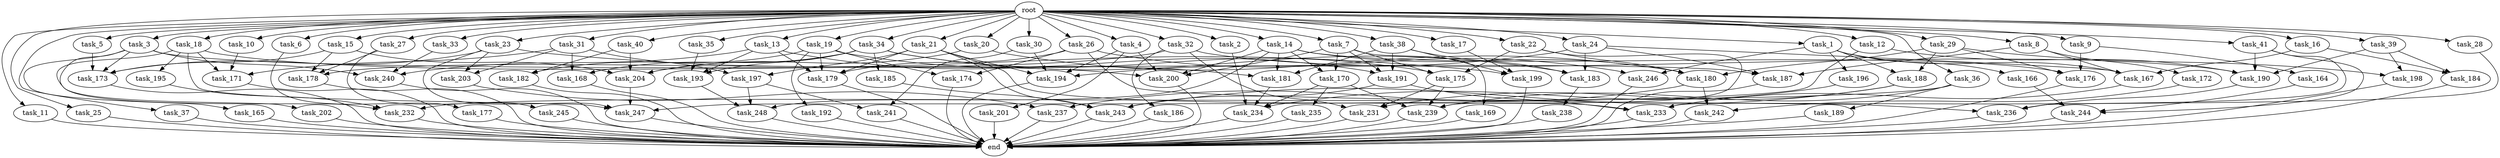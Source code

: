 digraph G {
  root [size="0.000000"];
  task_1 [size="1.024000"];
  task_2 [size="1.024000"];
  task_3 [size="1.024000"];
  task_4 [size="1.024000"];
  task_5 [size="1.024000"];
  task_6 [size="1.024000"];
  task_7 [size="1.024000"];
  task_8 [size="1.024000"];
  task_9 [size="1.024000"];
  task_10 [size="1.024000"];
  task_11 [size="1.024000"];
  task_12 [size="1.024000"];
  task_13 [size="1.024000"];
  task_14 [size="1.024000"];
  task_15 [size="1.024000"];
  task_16 [size="1.024000"];
  task_17 [size="1.024000"];
  task_18 [size="1.024000"];
  task_19 [size="1.024000"];
  task_20 [size="1.024000"];
  task_21 [size="1.024000"];
  task_22 [size="1.024000"];
  task_23 [size="1.024000"];
  task_24 [size="1.024000"];
  task_25 [size="1.024000"];
  task_26 [size="1.024000"];
  task_27 [size="1.024000"];
  task_28 [size="1.024000"];
  task_29 [size="1.024000"];
  task_30 [size="1.024000"];
  task_31 [size="1.024000"];
  task_32 [size="1.024000"];
  task_33 [size="1.024000"];
  task_34 [size="1.024000"];
  task_35 [size="1.024000"];
  task_36 [size="1.024000"];
  task_37 [size="1.024000"];
  task_38 [size="1.024000"];
  task_39 [size="1.024000"];
  task_40 [size="1.024000"];
  task_41 [size="1.024000"];
  task_164 [size="214748364.800000"];
  task_165 [size="858993459.200000"];
  task_166 [size="695784701.952000"];
  task_167 [size="1047972020.224000"];
  task_168 [size="429496729.600000"];
  task_169 [size="858993459.200000"];
  task_170 [size="893353197.568000"];
  task_171 [size="1108101562.368000"];
  task_172 [size="77309411.328000"];
  task_173 [size="1451698946.048000"];
  task_174 [size="111669149.696000"];
  task_175 [size="1108101562.368000"];
  task_176 [size="283467841.536000"];
  task_177 [size="858993459.200000"];
  task_178 [size="1039382085.632000"];
  task_179 [size="841813590.016000"];
  task_180 [size="962072674.304000"];
  task_181 [size="146028888.064000"];
  task_182 [size="730144440.320000"];
  task_183 [size="429496729.600000"];
  task_184 [size="558345748.480000"];
  task_185 [size="214748364.800000"];
  task_186 [size="309237645.312000"];
  task_187 [size="1073741824.000000"];
  task_188 [size="730144440.320000"];
  task_189 [size="420906795.008000"];
  task_190 [size="1494648619.008000"];
  task_191 [size="970662608.896000"];
  task_192 [size="34359738.368000"];
  task_193 [size="463856467.968000"];
  task_194 [size="1675037245.440000"];
  task_195 [size="858993459.200000"];
  task_196 [size="695784701.952000"];
  task_197 [size="910533066.752000"];
  task_198 [size="455266533.376000"];
  task_199 [size="1194000908.288000"];
  task_200 [size="2173253451.776000"];
  task_201 [size="420906795.008000"];
  task_202 [size="858993459.200000"];
  task_203 [size="635655159.808000"];
  task_204 [size="1803886264.320000"];
  task_231 [size="420906795.008000"];
  task_232 [size="2138893713.408000"];
  task_233 [size="2654289788.928000"];
  task_234 [size="979252543.488000"];
  task_235 [size="695784701.952000"];
  task_236 [size="532575944.704000"];
  task_237 [size="1116691496.960000"];
  task_238 [size="549755813.888000"];
  task_239 [size="1228360646.656000"];
  task_240 [size="1443109011.456000"];
  task_241 [size="841813590.016000"];
  task_242 [size="773094113.280000"];
  task_243 [size="2010044694.528000"];
  task_244 [size="1443109011.456000"];
  task_245 [size="695784701.952000"];
  task_246 [size="773094113.280000"];
  task_247 [size="2353642078.208000"];
  task_248 [size="1005022347.264000"];
  end [size="0.000000"];

  root -> task_1 [size="1.000000"];
  root -> task_2 [size="1.000000"];
  root -> task_3 [size="1.000000"];
  root -> task_4 [size="1.000000"];
  root -> task_5 [size="1.000000"];
  root -> task_6 [size="1.000000"];
  root -> task_7 [size="1.000000"];
  root -> task_8 [size="1.000000"];
  root -> task_9 [size="1.000000"];
  root -> task_10 [size="1.000000"];
  root -> task_11 [size="1.000000"];
  root -> task_12 [size="1.000000"];
  root -> task_13 [size="1.000000"];
  root -> task_14 [size="1.000000"];
  root -> task_15 [size="1.000000"];
  root -> task_16 [size="1.000000"];
  root -> task_17 [size="1.000000"];
  root -> task_18 [size="1.000000"];
  root -> task_19 [size="1.000000"];
  root -> task_20 [size="1.000000"];
  root -> task_21 [size="1.000000"];
  root -> task_22 [size="1.000000"];
  root -> task_23 [size="1.000000"];
  root -> task_24 [size="1.000000"];
  root -> task_25 [size="1.000000"];
  root -> task_26 [size="1.000000"];
  root -> task_27 [size="1.000000"];
  root -> task_28 [size="1.000000"];
  root -> task_29 [size="1.000000"];
  root -> task_30 [size="1.000000"];
  root -> task_31 [size="1.000000"];
  root -> task_32 [size="1.000000"];
  root -> task_33 [size="1.000000"];
  root -> task_34 [size="1.000000"];
  root -> task_35 [size="1.000000"];
  root -> task_36 [size="1.000000"];
  root -> task_37 [size="1.000000"];
  root -> task_38 [size="1.000000"];
  root -> task_39 [size="1.000000"];
  root -> task_40 [size="1.000000"];
  root -> task_41 [size="1.000000"];
  task_1 -> task_166 [size="679477248.000000"];
  task_1 -> task_167 [size="679477248.000000"];
  task_1 -> task_188 [size="679477248.000000"];
  task_1 -> task_196 [size="679477248.000000"];
  task_1 -> task_246 [size="679477248.000000"];
  task_2 -> task_234 [size="33554432.000000"];
  task_3 -> task_165 [size="838860800.000000"];
  task_3 -> task_173 [size="838860800.000000"];
  task_3 -> task_187 [size="838860800.000000"];
  task_3 -> task_232 [size="838860800.000000"];
  task_3 -> task_240 [size="838860800.000000"];
  task_4 -> task_194 [size="411041792.000000"];
  task_4 -> task_200 [size="411041792.000000"];
  task_4 -> task_201 [size="411041792.000000"];
  task_5 -> task_173 [size="134217728.000000"];
  task_6 -> task_177 [size="838860800.000000"];
  task_7 -> task_169 [size="838860800.000000"];
  task_7 -> task_170 [size="838860800.000000"];
  task_7 -> task_175 [size="838860800.000000"];
  task_7 -> task_191 [size="838860800.000000"];
  task_7 -> task_200 [size="838860800.000000"];
  task_8 -> task_167 [size="75497472.000000"];
  task_8 -> task_172 [size="75497472.000000"];
  task_8 -> task_187 [size="75497472.000000"];
  task_9 -> task_164 [size="209715200.000000"];
  task_9 -> task_176 [size="209715200.000000"];
  task_10 -> task_171 [size="33554432.000000"];
  task_11 -> end [size="1.000000"];
  task_12 -> task_190 [size="209715200.000000"];
  task_12 -> task_247 [size="209715200.000000"];
  task_13 -> task_179 [size="33554432.000000"];
  task_13 -> task_181 [size="33554432.000000"];
  task_13 -> task_193 [size="33554432.000000"];
  task_13 -> task_240 [size="33554432.000000"];
  task_14 -> task_170 [size="33554432.000000"];
  task_14 -> task_176 [size="33554432.000000"];
  task_14 -> task_180 [size="33554432.000000"];
  task_14 -> task_181 [size="33554432.000000"];
  task_14 -> task_200 [size="33554432.000000"];
  task_14 -> task_248 [size="33554432.000000"];
  task_15 -> task_173 [size="33554432.000000"];
  task_15 -> task_178 [size="33554432.000000"];
  task_15 -> task_204 [size="33554432.000000"];
  task_16 -> task_167 [size="134217728.000000"];
  task_16 -> task_184 [size="134217728.000000"];
  task_17 -> task_199 [size="679477248.000000"];
  task_18 -> task_171 [size="838860800.000000"];
  task_18 -> task_195 [size="838860800.000000"];
  task_18 -> task_200 [size="838860800.000000"];
  task_18 -> task_202 [size="838860800.000000"];
  task_18 -> task_247 [size="838860800.000000"];
  task_19 -> task_174 [size="33554432.000000"];
  task_19 -> task_179 [size="33554432.000000"];
  task_19 -> task_182 [size="33554432.000000"];
  task_19 -> task_191 [size="33554432.000000"];
  task_19 -> task_192 [size="33554432.000000"];
  task_20 -> task_180 [size="838860800.000000"];
  task_20 -> task_204 [size="838860800.000000"];
  task_21 -> task_179 [size="679477248.000000"];
  task_21 -> task_194 [size="679477248.000000"];
  task_21 -> task_197 [size="679477248.000000"];
  task_21 -> task_233 [size="679477248.000000"];
  task_21 -> task_243 [size="679477248.000000"];
  task_22 -> task_175 [size="33554432.000000"];
  task_22 -> task_180 [size="33554432.000000"];
  task_22 -> task_239 [size="33554432.000000"];
  task_23 -> task_173 [size="411041792.000000"];
  task_23 -> task_199 [size="411041792.000000"];
  task_23 -> task_203 [size="411041792.000000"];
  task_23 -> task_247 [size="411041792.000000"];
  task_24 -> task_167 [size="134217728.000000"];
  task_24 -> task_183 [size="134217728.000000"];
  task_24 -> task_187 [size="134217728.000000"];
  task_24 -> task_194 [size="134217728.000000"];
  task_25 -> end [size="1.000000"];
  task_26 -> task_174 [size="75497472.000000"];
  task_26 -> task_179 [size="75497472.000000"];
  task_26 -> task_236 [size="75497472.000000"];
  task_26 -> task_246 [size="75497472.000000"];
  task_27 -> task_178 [size="679477248.000000"];
  task_27 -> task_245 [size="679477248.000000"];
  task_28 -> task_236 [size="33554432.000000"];
  task_29 -> task_176 [size="33554432.000000"];
  task_29 -> task_180 [size="33554432.000000"];
  task_29 -> task_188 [size="33554432.000000"];
  task_29 -> task_198 [size="33554432.000000"];
  task_30 -> task_194 [size="411041792.000000"];
  task_30 -> task_241 [size="411041792.000000"];
  task_31 -> task_168 [size="209715200.000000"];
  task_31 -> task_171 [size="209715200.000000"];
  task_31 -> task_197 [size="209715200.000000"];
  task_31 -> task_203 [size="209715200.000000"];
  task_32 -> task_178 [size="301989888.000000"];
  task_32 -> task_186 [size="301989888.000000"];
  task_32 -> task_190 [size="301989888.000000"];
  task_32 -> task_231 [size="301989888.000000"];
  task_33 -> task_240 [size="536870912.000000"];
  task_34 -> task_168 [size="209715200.000000"];
  task_34 -> task_175 [size="209715200.000000"];
  task_34 -> task_183 [size="209715200.000000"];
  task_34 -> task_185 [size="209715200.000000"];
  task_34 -> task_193 [size="209715200.000000"];
  task_34 -> task_204 [size="209715200.000000"];
  task_35 -> task_193 [size="209715200.000000"];
  task_36 -> task_189 [size="411041792.000000"];
  task_36 -> task_232 [size="411041792.000000"];
  task_36 -> task_239 [size="411041792.000000"];
  task_37 -> end [size="1.000000"];
  task_38 -> task_181 [size="75497472.000000"];
  task_38 -> task_183 [size="75497472.000000"];
  task_38 -> task_191 [size="75497472.000000"];
  task_38 -> task_199 [size="75497472.000000"];
  task_39 -> task_184 [size="411041792.000000"];
  task_39 -> task_190 [size="411041792.000000"];
  task_39 -> task_198 [size="411041792.000000"];
  task_40 -> task_182 [size="679477248.000000"];
  task_40 -> task_204 [size="679477248.000000"];
  task_41 -> task_190 [size="536870912.000000"];
  task_41 -> task_233 [size="536870912.000000"];
  task_41 -> task_244 [size="536870912.000000"];
  task_164 -> task_244 [size="838860800.000000"];
  task_165 -> end [size="1.000000"];
  task_166 -> task_244 [size="33554432.000000"];
  task_167 -> task_233 [size="536870912.000000"];
  task_168 -> end [size="1.000000"];
  task_169 -> end [size="1.000000"];
  task_170 -> task_234 [size="679477248.000000"];
  task_170 -> task_235 [size="679477248.000000"];
  task_170 -> task_239 [size="679477248.000000"];
  task_171 -> end [size="1.000000"];
  task_172 -> task_242 [size="75497472.000000"];
  task_173 -> end [size="1.000000"];
  task_174 -> end [size="1.000000"];
  task_175 -> task_231 [size="75497472.000000"];
  task_175 -> task_239 [size="75497472.000000"];
  task_176 -> end [size="1.000000"];
  task_177 -> end [size="1.000000"];
  task_178 -> end [size="1.000000"];
  task_179 -> end [size="1.000000"];
  task_180 -> task_237 [size="679477248.000000"];
  task_180 -> task_242 [size="679477248.000000"];
  task_181 -> task_234 [size="209715200.000000"];
  task_182 -> end [size="1.000000"];
  task_183 -> task_238 [size="536870912.000000"];
  task_184 -> end [size="1.000000"];
  task_185 -> task_243 [size="411041792.000000"];
  task_186 -> end [size="1.000000"];
  task_187 -> end [size="1.000000"];
  task_188 -> task_231 [size="33554432.000000"];
  task_188 -> task_243 [size="33554432.000000"];
  task_189 -> end [size="1.000000"];
  task_190 -> task_236 [size="411041792.000000"];
  task_191 -> task_233 [size="838860800.000000"];
  task_191 -> task_243 [size="838860800.000000"];
  task_192 -> end [size="1.000000"];
  task_193 -> task_248 [size="536870912.000000"];
  task_194 -> end [size="1.000000"];
  task_195 -> task_232 [size="838860800.000000"];
  task_196 -> task_234 [size="33554432.000000"];
  task_197 -> task_241 [size="411041792.000000"];
  task_197 -> task_248 [size="411041792.000000"];
  task_198 -> end [size="1.000000"];
  task_199 -> end [size="1.000000"];
  task_200 -> end [size="1.000000"];
  task_201 -> end [size="1.000000"];
  task_202 -> end [size="1.000000"];
  task_203 -> task_237 [size="411041792.000000"];
  task_204 -> task_247 [size="838860800.000000"];
  task_231 -> end [size="1.000000"];
  task_232 -> end [size="1.000000"];
  task_233 -> end [size="1.000000"];
  task_234 -> end [size="1.000000"];
  task_235 -> end [size="1.000000"];
  task_236 -> end [size="1.000000"];
  task_237 -> end [size="1.000000"];
  task_238 -> end [size="1.000000"];
  task_239 -> end [size="1.000000"];
  task_240 -> end [size="1.000000"];
  task_241 -> end [size="1.000000"];
  task_242 -> end [size="1.000000"];
  task_243 -> end [size="1.000000"];
  task_244 -> end [size="1.000000"];
  task_245 -> end [size="1.000000"];
  task_246 -> end [size="1.000000"];
  task_247 -> end [size="1.000000"];
  task_248 -> end [size="1.000000"];
}
